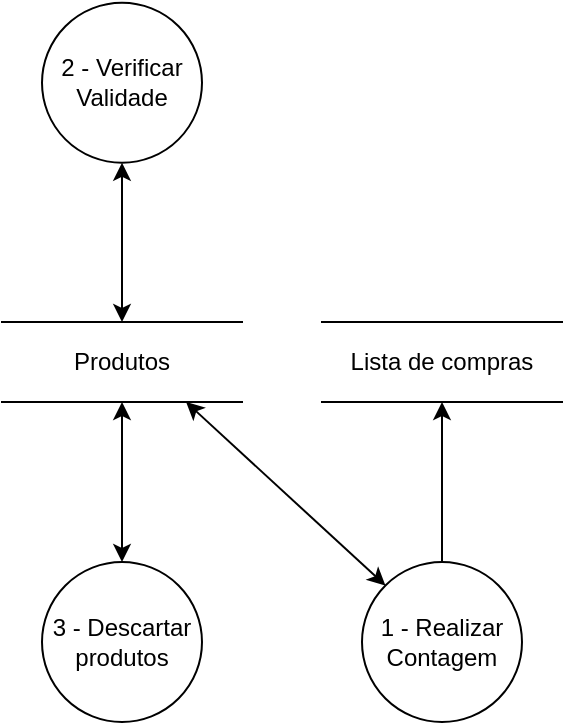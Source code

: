 <mxfile version="13.0.3" type="device"><diagram id="1MgJokWpNvO3p9aHnXV8" name="Page-1"><mxGraphModel dx="333" dy="387" grid="1" gridSize="10" guides="1" tooltips="1" connect="1" arrows="1" fold="1" page="1" pageScale="1" pageWidth="850" pageHeight="1100" math="0" shadow="0"><root><mxCell id="0"/><mxCell id="1" parent="0"/><mxCell id="PHYz_aRPdKRdbb1dcoyY-4" value="2 - Verificar&lt;br&gt;Validade" style="ellipse;whiteSpace=wrap;html=1;aspect=fixed;" parent="1" vertex="1"><mxGeometry x="300" y="200.4" width="80" height="80" as="geometry"/></mxCell><mxCell id="PHYz_aRPdKRdbb1dcoyY-9" value="3 - Descartar&lt;br&gt;produtos" style="ellipse;whiteSpace=wrap;html=1;aspect=fixed;" parent="1" vertex="1"><mxGeometry x="300" y="480" width="80" height="80" as="geometry"/></mxCell><mxCell id="PHYz_aRPdKRdbb1dcoyY-10" value="1 - Realizar&lt;br&gt;Contagem" style="ellipse;whiteSpace=wrap;html=1;aspect=fixed;" parent="1" vertex="1"><mxGeometry x="460" y="480" width="80" height="80" as="geometry"/></mxCell><mxCell id="PHYz_aRPdKRdbb1dcoyY-12" value="Produtos" style="shape=partialRectangle;whiteSpace=wrap;html=1;left=0;right=0;fillColor=none;" parent="1" vertex="1"><mxGeometry x="280" y="360" width="120" height="40" as="geometry"/></mxCell><mxCell id="PHYz_aRPdKRdbb1dcoyY-16" value="" style="endArrow=classic;startArrow=classic;html=1;exitX=0.5;exitY=1;exitDx=0;exitDy=0;entryX=0.5;entryY=0;entryDx=0;entryDy=0;" parent="1" source="PHYz_aRPdKRdbb1dcoyY-12" target="PHYz_aRPdKRdbb1dcoyY-9" edge="1"><mxGeometry width="50" height="50" relative="1" as="geometry"><mxPoint x="340" y="400" as="sourcePoint"/><mxPoint x="340" y="460" as="targetPoint"/></mxGeometry></mxCell><mxCell id="PHYz_aRPdKRdbb1dcoyY-21" value="" style="endArrow=classic;startArrow=classic;html=1;exitX=0.5;exitY=0;exitDx=0;exitDy=0;entryX=0.5;entryY=1;entryDx=0;entryDy=0;" parent="1" source="PHYz_aRPdKRdbb1dcoyY-12" target="PHYz_aRPdKRdbb1dcoyY-4" edge="1"><mxGeometry width="50" height="50" relative="1" as="geometry"><mxPoint x="339.96" y="355.0" as="sourcePoint"/><mxPoint x="360" y="280.4" as="targetPoint"/></mxGeometry></mxCell><mxCell id="PHYz_aRPdKRdbb1dcoyY-22" value="" style="endArrow=classic;startArrow=classic;html=1;exitX=0.767;exitY=1;exitDx=0;exitDy=0;entryX=0;entryY=0;entryDx=0;entryDy=0;exitPerimeter=0;" parent="1" source="PHYz_aRPdKRdbb1dcoyY-12" target="PHYz_aRPdKRdbb1dcoyY-10" edge="1"><mxGeometry width="50" height="50" relative="1" as="geometry"><mxPoint x="449.5" y="365" as="sourcePoint"/><mxPoint x="450" y="290" as="targetPoint"/></mxGeometry></mxCell><mxCell id="tkCSV0pmQA86R-yJry4k-1" value="Lista de compras" style="shape=partialRectangle;whiteSpace=wrap;html=1;left=0;right=0;fillColor=none;" parent="1" vertex="1"><mxGeometry x="440" y="360" width="120" height="40" as="geometry"/></mxCell><mxCell id="UC1Wzx9OkG8Drbv9cqpQ-4" value="" style="endArrow=classic;html=1;exitX=0.5;exitY=0;exitDx=0;exitDy=0;entryX=0.5;entryY=1;entryDx=0;entryDy=0;" edge="1" parent="1" source="PHYz_aRPdKRdbb1dcoyY-10" target="tkCSV0pmQA86R-yJry4k-1"><mxGeometry width="50" height="50" relative="1" as="geometry"><mxPoint x="410" y="430" as="sourcePoint"/><mxPoint x="460" y="380" as="targetPoint"/></mxGeometry></mxCell></root></mxGraphModel></diagram></mxfile>